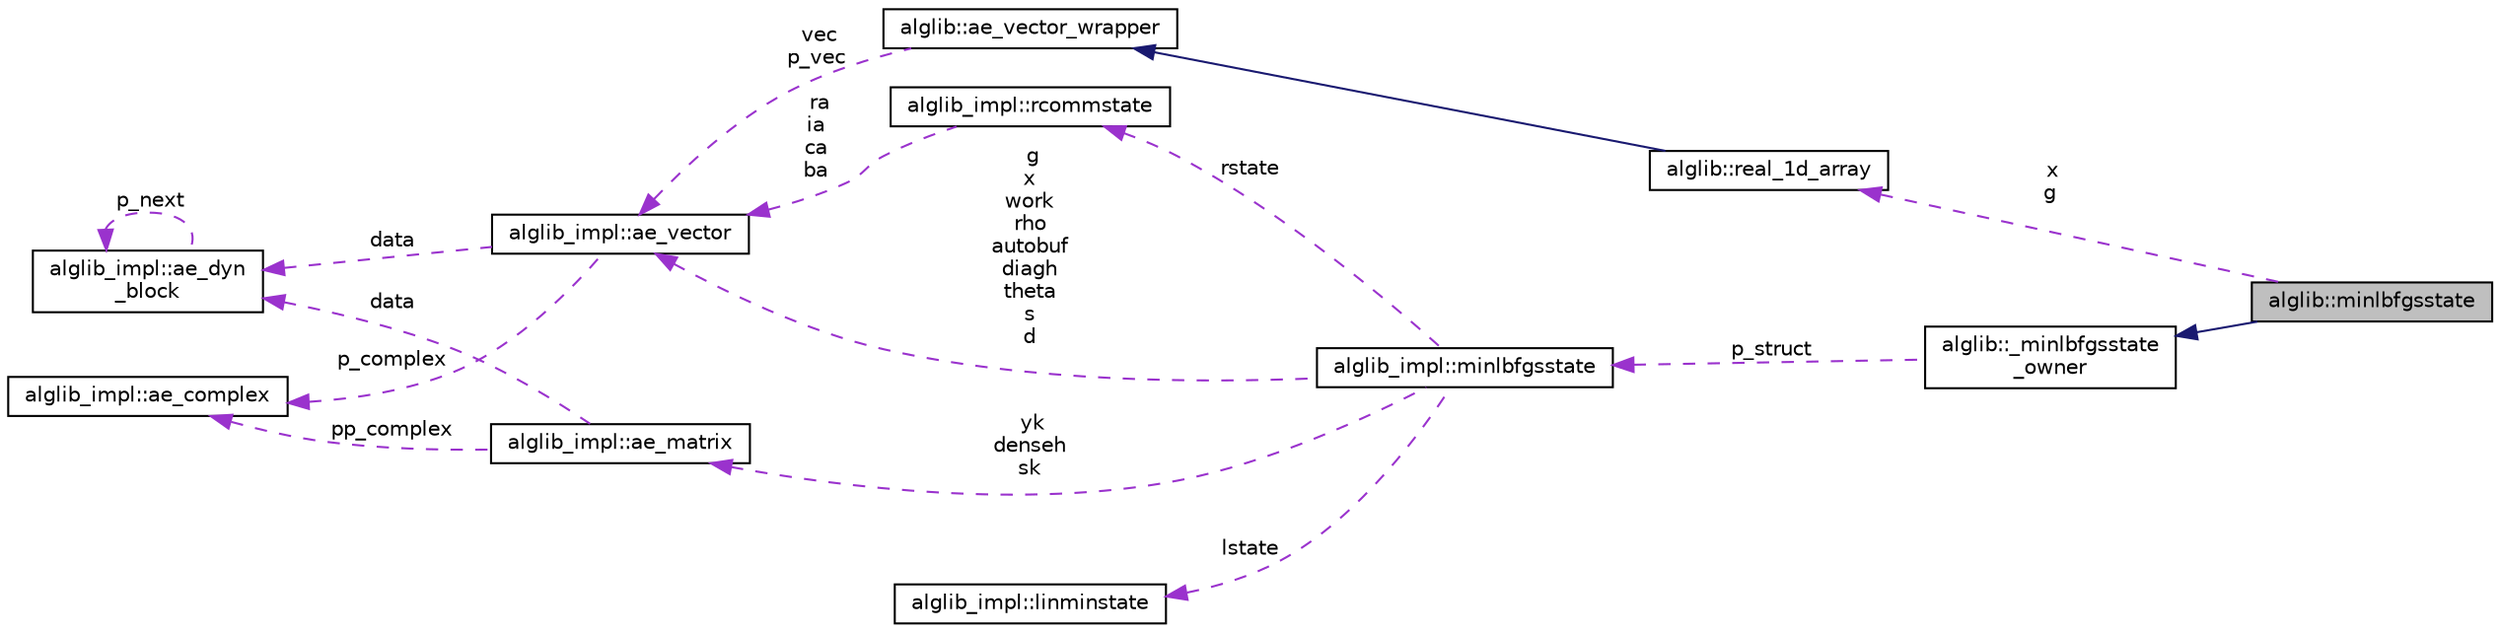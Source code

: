 digraph "alglib::minlbfgsstate"
{
  edge [fontname="Helvetica",fontsize="10",labelfontname="Helvetica",labelfontsize="10"];
  node [fontname="Helvetica",fontsize="10",shape=record];
  rankdir="LR";
  Node2 [label="alglib::minlbfgsstate",height=0.2,width=0.4,color="black", fillcolor="grey75", style="filled", fontcolor="black"];
  Node3 -> Node2 [dir="back",color="midnightblue",fontsize="10",style="solid",fontname="Helvetica"];
  Node3 [label="alglib::_minlbfgsstate\l_owner",height=0.2,width=0.4,color="black", fillcolor="white", style="filled",URL="$classalglib_1_1__minlbfgsstate__owner.html"];
  Node4 -> Node3 [dir="back",color="darkorchid3",fontsize="10",style="dashed",label=" p_struct" ,fontname="Helvetica"];
  Node4 [label="alglib_impl::minlbfgsstate",height=0.2,width=0.4,color="black", fillcolor="white", style="filled",URL="$structalglib__impl_1_1minlbfgsstate.html"];
  Node5 -> Node4 [dir="back",color="darkorchid3",fontsize="10",style="dashed",label=" rstate" ,fontname="Helvetica"];
  Node5 [label="alglib_impl::rcommstate",height=0.2,width=0.4,color="black", fillcolor="white", style="filled",URL="$structalglib__impl_1_1rcommstate.html"];
  Node6 -> Node5 [dir="back",color="darkorchid3",fontsize="10",style="dashed",label=" ra\nia\nca\nba" ,fontname="Helvetica"];
  Node6 [label="alglib_impl::ae_vector",height=0.2,width=0.4,color="black", fillcolor="white", style="filled",URL="$structalglib__impl_1_1ae__vector.html"];
  Node7 -> Node6 [dir="back",color="darkorchid3",fontsize="10",style="dashed",label=" data" ,fontname="Helvetica"];
  Node7 [label="alglib_impl::ae_dyn\l_block",height=0.2,width=0.4,color="black", fillcolor="white", style="filled",URL="$structalglib__impl_1_1ae__dyn__block.html"];
  Node7 -> Node7 [dir="back",color="darkorchid3",fontsize="10",style="dashed",label=" p_next" ,fontname="Helvetica"];
  Node8 -> Node6 [dir="back",color="darkorchid3",fontsize="10",style="dashed",label=" p_complex" ,fontname="Helvetica"];
  Node8 [label="alglib_impl::ae_complex",height=0.2,width=0.4,color="black", fillcolor="white", style="filled",URL="$structalglib__impl_1_1ae__complex.html"];
  Node9 -> Node4 [dir="back",color="darkorchid3",fontsize="10",style="dashed",label=" lstate" ,fontname="Helvetica"];
  Node9 [label="alglib_impl::linminstate",height=0.2,width=0.4,color="black", fillcolor="white", style="filled",URL="$structalglib__impl_1_1linminstate.html"];
  Node6 -> Node4 [dir="back",color="darkorchid3",fontsize="10",style="dashed",label=" g\nx\nwork\nrho\nautobuf\ndiagh\ntheta\ns\nd" ,fontname="Helvetica"];
  Node10 -> Node4 [dir="back",color="darkorchid3",fontsize="10",style="dashed",label=" yk\ndenseh\nsk" ,fontname="Helvetica"];
  Node10 [label="alglib_impl::ae_matrix",height=0.2,width=0.4,color="black", fillcolor="white", style="filled",URL="$structalglib__impl_1_1ae__matrix.html"];
  Node7 -> Node10 [dir="back",color="darkorchid3",fontsize="10",style="dashed",label=" data" ,fontname="Helvetica"];
  Node8 -> Node10 [dir="back",color="darkorchid3",fontsize="10",style="dashed",label=" pp_complex" ,fontname="Helvetica"];
  Node11 -> Node2 [dir="back",color="darkorchid3",fontsize="10",style="dashed",label=" x\ng" ,fontname="Helvetica"];
  Node11 [label="alglib::real_1d_array",height=0.2,width=0.4,color="black", fillcolor="white", style="filled",URL="$classalglib_1_1real__1d__array.html"];
  Node12 -> Node11 [dir="back",color="midnightblue",fontsize="10",style="solid",fontname="Helvetica"];
  Node12 [label="alglib::ae_vector_wrapper",height=0.2,width=0.4,color="black", fillcolor="white", style="filled",URL="$classalglib_1_1ae__vector__wrapper.html"];
  Node6 -> Node12 [dir="back",color="darkorchid3",fontsize="10",style="dashed",label=" vec\np_vec" ,fontname="Helvetica"];
}
